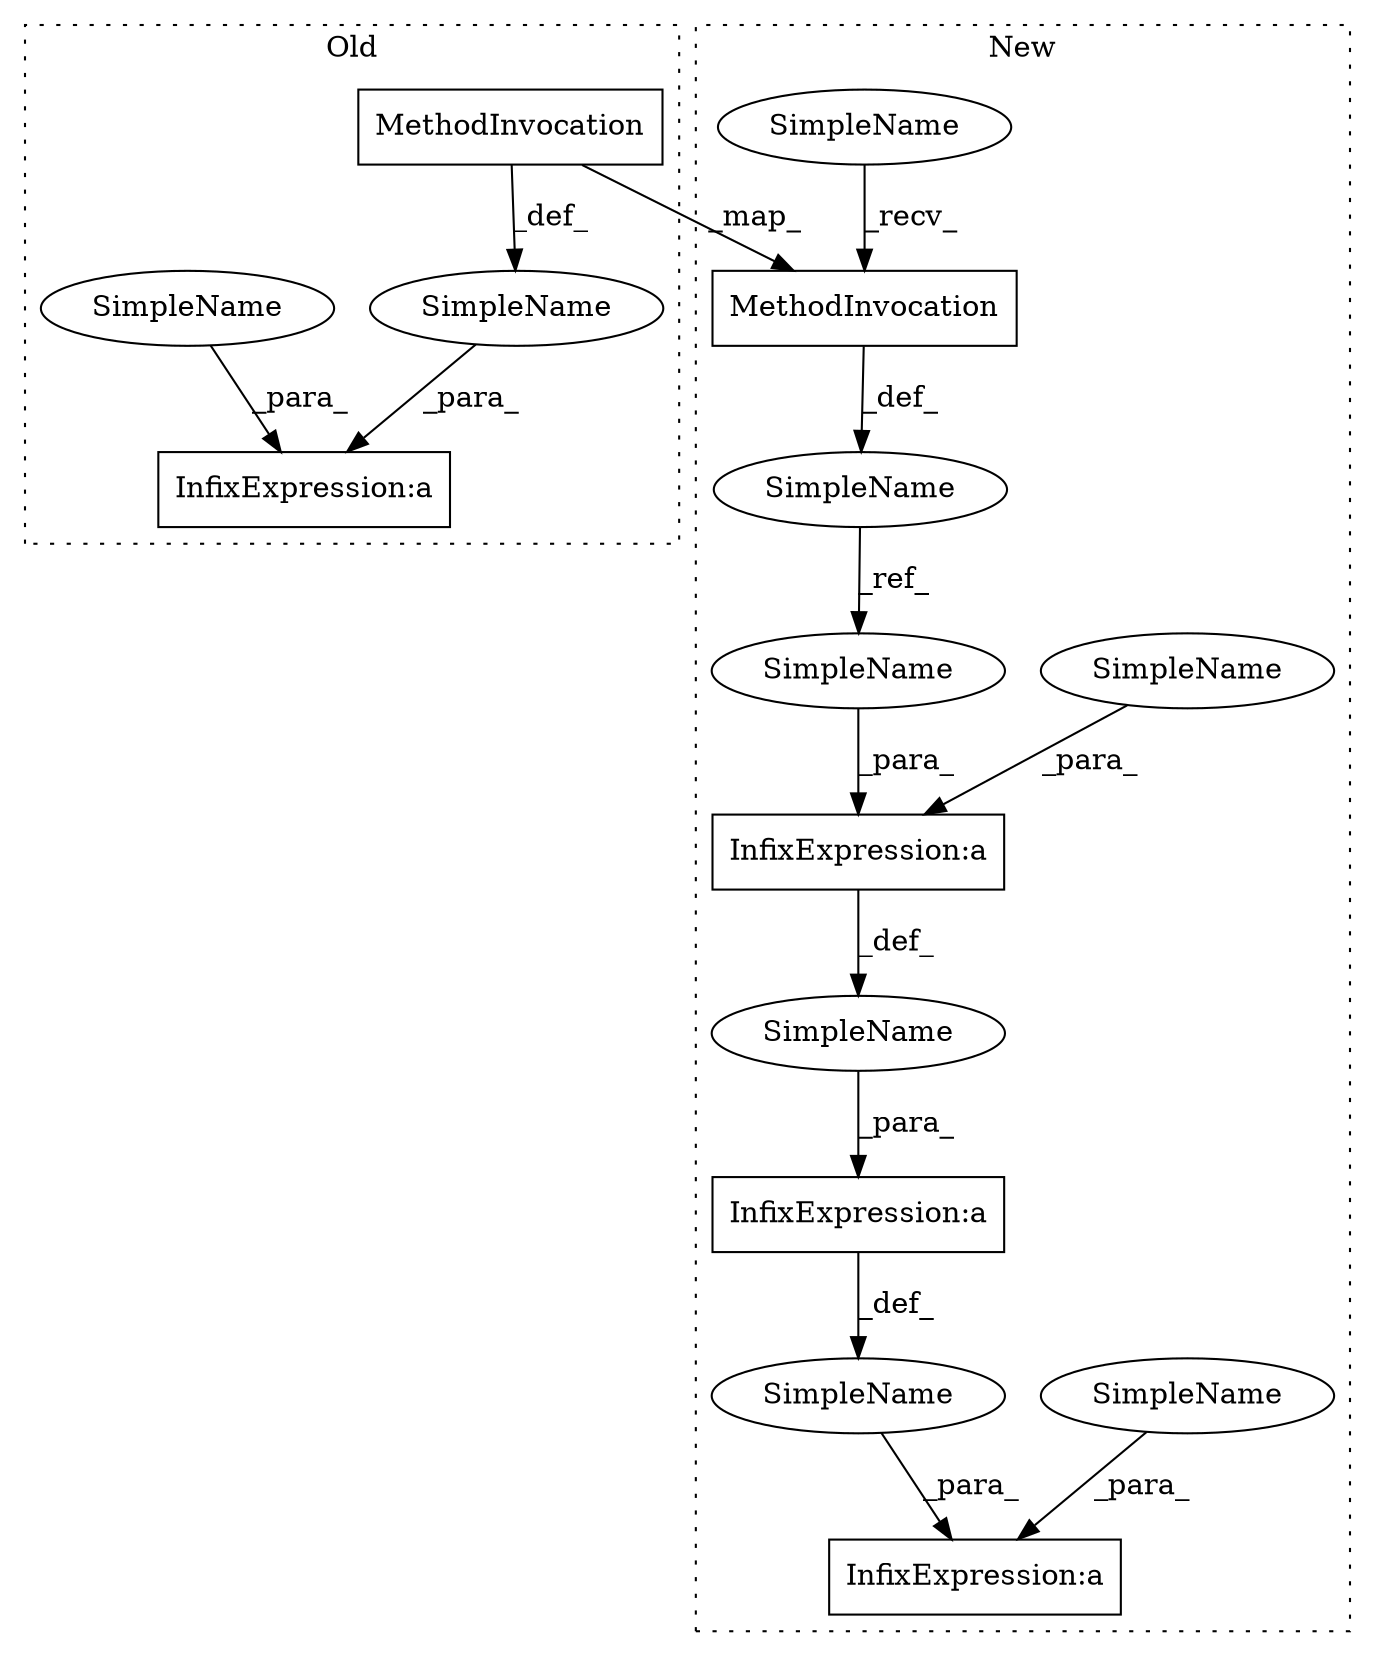 digraph G {
subgraph cluster0 {
1 [label="MethodInvocation" a="32" s="6112,6131" l="11,1" shape="box"];
8 [label="SimpleName" a="42" s="" l="" shape="ellipse"];
11 [label="SimpleName" a="42" s="" l="" shape="ellipse"];
13 [label="InfixExpression:a" a="27" s="6109" l="3" shape="box"];
label = "Old";
style="dotted";
}
subgraph cluster1 {
2 [label="MethodInvocation" a="32" s="6176,6189" l="11,1" shape="box"];
3 [label="SimpleName" a="42" s="6245" l="3" shape="ellipse"];
4 [label="SimpleName" a="42" s="" l="" shape="ellipse"];
5 [label="SimpleName" a="42" s="6273" l="3" shape="ellipse"];
6 [label="SimpleName" a="42" s="6167" l="3" shape="ellipse"];
7 [label="SimpleName" a="42" s="" l="" shape="ellipse"];
9 [label="SimpleName" a="42" s="6171" l="4" shape="ellipse"];
10 [label="SimpleName" a="42" s="6239" l="3" shape="ellipse"];
12 [label="InfixExpression:a" a="27" s="6270" l="3" shape="box"];
14 [label="InfixExpression:a" a="27" s="6234" l="3" shape="box"];
15 [label="InfixExpression:a" a="27" s="6242" l="3" shape="box"];
label = "New";
style="dotted";
}
1 -> 2 [label="_map_"];
1 -> 8 [label="_def_"];
2 -> 6 [label="_def_"];
3 -> 15 [label="_para_"];
4 -> 12 [label="_para_"];
5 -> 12 [label="_para_"];
6 -> 10 [label="_ref_"];
7 -> 14 [label="_para_"];
8 -> 13 [label="_para_"];
9 -> 2 [label="_recv_"];
10 -> 15 [label="_para_"];
11 -> 13 [label="_para_"];
14 -> 4 [label="_def_"];
15 -> 7 [label="_def_"];
}